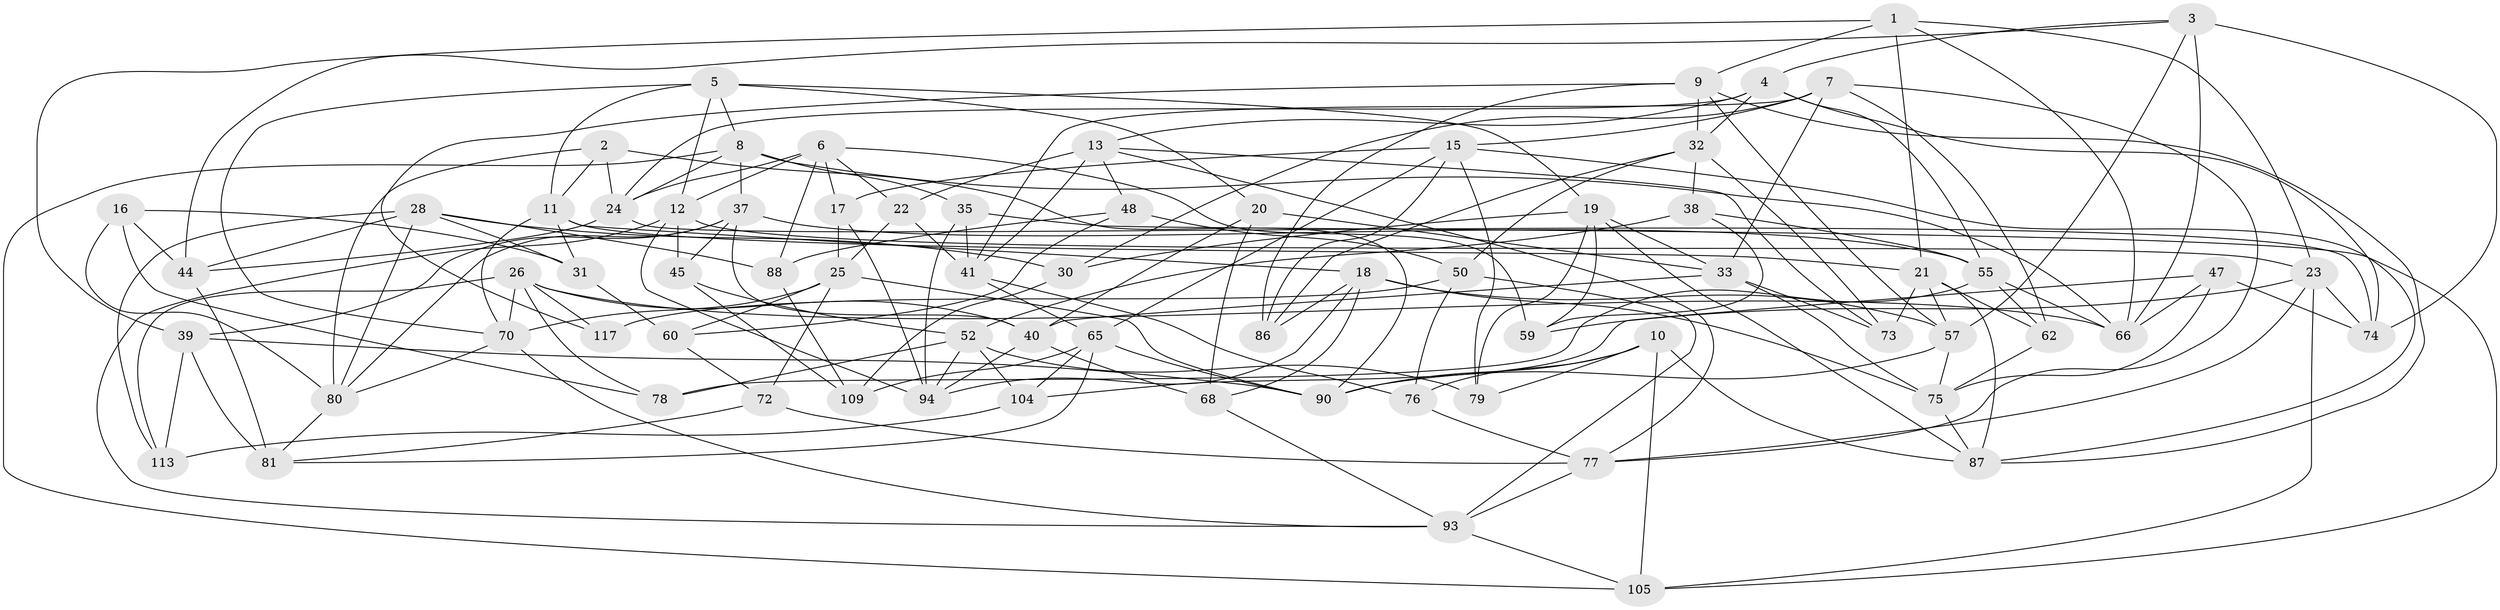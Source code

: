 // original degree distribution, {4: 1.0}
// Generated by graph-tools (version 1.1) at 2025/11/02/27/25 16:11:48]
// undirected, 72 vertices, 184 edges
graph export_dot {
graph [start="1"]
  node [color=gray90,style=filled];
  1 [super="+69"];
  2;
  3 [super="+107"];
  4 [super="+29"];
  5 [super="+58"];
  6 [super="+61"];
  7 [super="+56"];
  8 [super="+114"];
  9 [super="+46"];
  10 [super="+34"];
  11 [super="+27"];
  12 [super="+108"];
  13 [super="+14"];
  15 [super="+71"];
  16;
  17;
  18 [super="+64"];
  19 [super="+85"];
  20;
  21 [super="+51"];
  22;
  23 [super="+43"];
  24 [super="+42"];
  25 [super="+97"];
  26 [super="+36"];
  28 [super="+99"];
  30;
  31;
  32 [super="+98"];
  33 [super="+89"];
  35;
  37 [super="+67"];
  38;
  39 [super="+54"];
  40 [super="+84"];
  41 [super="+53"];
  44 [super="+49"];
  45;
  47;
  48;
  50 [super="+63"];
  52 [super="+111"];
  55 [super="+101"];
  57 [super="+110"];
  59;
  60;
  62;
  65 [super="+106"];
  66 [super="+83"];
  68;
  70 [super="+91"];
  72;
  73;
  74 [super="+82"];
  75 [super="+103"];
  76;
  77 [super="+102"];
  78;
  79;
  80 [super="+95"];
  81 [super="+115"];
  86;
  87 [super="+92"];
  88;
  90 [super="+112"];
  93 [super="+96"];
  94 [super="+100"];
  104;
  105 [super="+116"];
  109;
  113;
  117;
  1 -- 39 [weight=2];
  1 -- 21;
  1 -- 23;
  1 -- 9;
  1 -- 66;
  2 -- 80;
  2 -- 11;
  2 -- 24;
  2 -- 90;
  3 -- 57;
  3 -- 74 [weight=2];
  3 -- 4;
  3 -- 66;
  3 -- 44;
  4 -- 55;
  4 -- 74;
  4 -- 24;
  4 -- 32;
  4 -- 13;
  5 -- 70;
  5 -- 20;
  5 -- 12;
  5 -- 11;
  5 -- 19;
  5 -- 8;
  6 -- 88;
  6 -- 59;
  6 -- 17;
  6 -- 22;
  6 -- 24;
  6 -- 12;
  7 -- 15;
  7 -- 33;
  7 -- 30;
  7 -- 77;
  7 -- 62;
  7 -- 41;
  8 -- 24;
  8 -- 35;
  8 -- 105;
  8 -- 66;
  8 -- 37;
  9 -- 32;
  9 -- 87;
  9 -- 86;
  9 -- 117;
  9 -- 57;
  10 -- 90;
  10 -- 79;
  10 -- 105 [weight=2];
  10 -- 76;
  10 -- 87;
  11 -- 21;
  11 -- 18;
  11 -- 31;
  11 -- 70;
  12 -- 45;
  12 -- 93;
  12 -- 23;
  12 -- 94;
  13 -- 77;
  13 -- 41;
  13 -- 22;
  13 -- 48;
  13 -- 73;
  15 -- 65;
  15 -- 86;
  15 -- 17;
  15 -- 87;
  15 -- 79;
  16 -- 31;
  16 -- 78;
  16 -- 80;
  16 -- 44;
  17 -- 25;
  17 -- 94;
  18 -- 86;
  18 -- 57;
  18 -- 75;
  18 -- 68;
  18 -- 94;
  19 -- 79;
  19 -- 30;
  19 -- 59;
  19 -- 87;
  19 -- 33;
  20 -- 33;
  20 -- 68;
  20 -- 40;
  21 -- 73;
  21 -- 62;
  21 -- 87;
  21 -- 57;
  22 -- 25;
  22 -- 41;
  23 -- 59;
  23 -- 105;
  23 -- 74;
  23 -- 77;
  24 -- 44;
  24 -- 74;
  25 -- 72;
  25 -- 60;
  25 -- 90;
  25 -- 70;
  26 -- 70;
  26 -- 117;
  26 -- 113;
  26 -- 40;
  26 -- 66;
  26 -- 78;
  28 -- 31;
  28 -- 88;
  28 -- 80;
  28 -- 113;
  28 -- 44;
  28 -- 30;
  30 -- 109;
  31 -- 60;
  32 -- 38;
  32 -- 73;
  32 -- 50;
  32 -- 86;
  33 -- 73;
  33 -- 40;
  33 -- 75;
  35 -- 94;
  35 -- 41;
  35 -- 105;
  37 -- 39;
  37 -- 55;
  37 -- 80;
  37 -- 40;
  37 -- 45;
  38 -- 59;
  38 -- 55;
  38 -- 52;
  39 -- 81;
  39 -- 90;
  39 -- 113;
  40 -- 68;
  40 -- 94;
  41 -- 65;
  41 -- 76;
  44 -- 81 [weight=2];
  45 -- 109;
  45 -- 52;
  47 -- 104;
  47 -- 66;
  47 -- 74;
  47 -- 75;
  48 -- 88;
  48 -- 60;
  48 -- 50;
  50 -- 117 [weight=2];
  50 -- 76;
  50 -- 93;
  52 -- 104;
  52 -- 78;
  52 -- 79;
  52 -- 94;
  55 -- 62;
  55 -- 66;
  55 -- 78;
  57 -- 75;
  57 -- 90;
  60 -- 72;
  62 -- 75;
  65 -- 90;
  65 -- 104;
  65 -- 109;
  65 -- 81;
  68 -- 93;
  70 -- 93;
  70 -- 80;
  72 -- 81;
  72 -- 77;
  75 -- 87;
  76 -- 77;
  77 -- 93;
  80 -- 81;
  88 -- 109;
  93 -- 105;
  104 -- 113;
}
